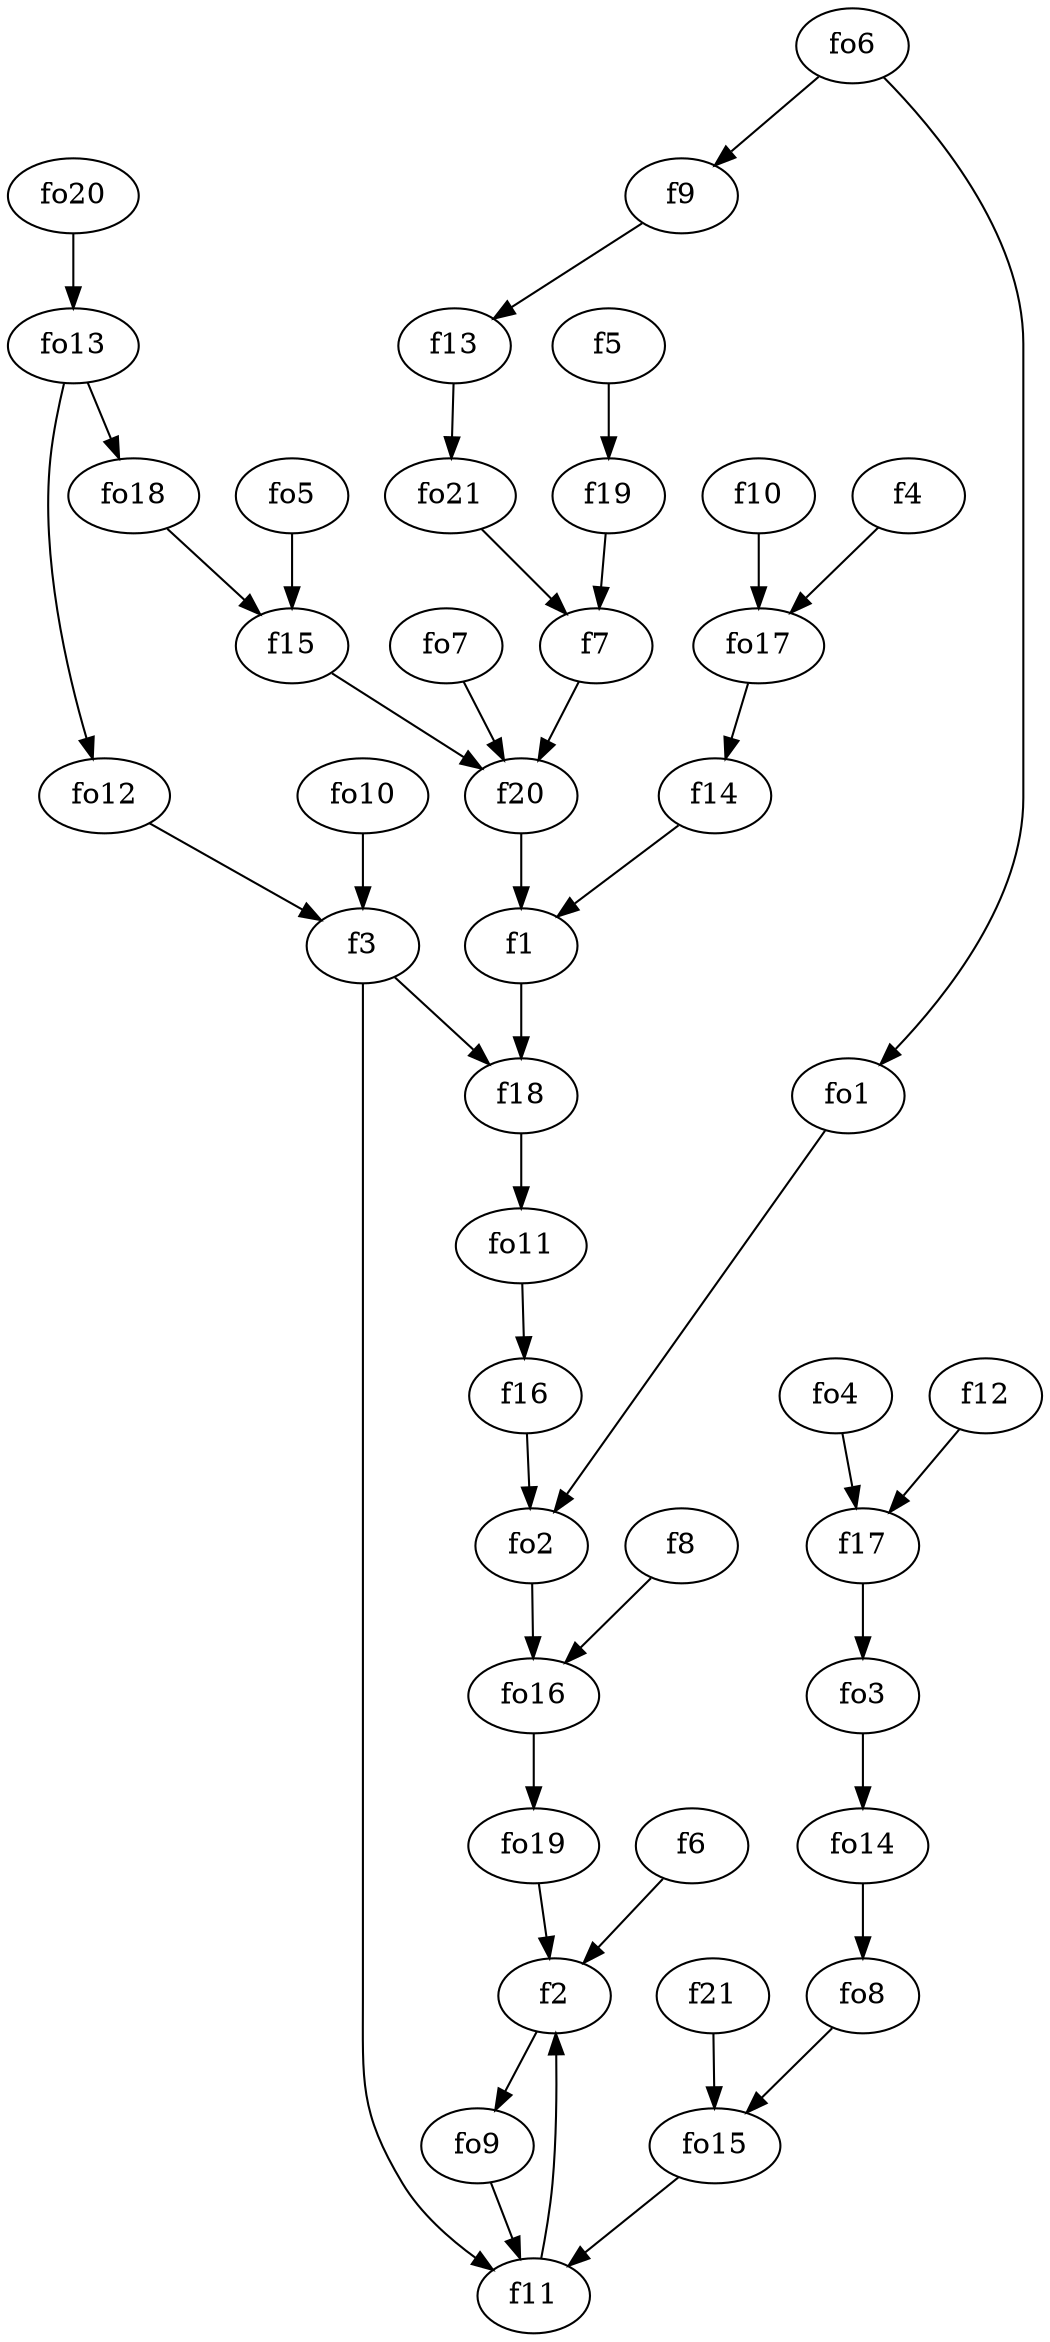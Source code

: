 strict digraph  {
f1;
f2;
f3;
f4;
f5;
f6;
f7;
f8;
f9;
f10;
f11;
f12;
f13;
f14;
f15;
f16;
f17;
f18;
f19;
f20;
f21;
fo1;
fo2;
fo3;
fo4;
fo5;
fo6;
fo7;
fo8;
fo9;
fo10;
fo11;
fo12;
fo13;
fo14;
fo15;
fo16;
fo17;
fo18;
fo19;
fo20;
fo21;
f1 -> f18  [weight=2];
f2 -> fo9  [weight=2];
f3 -> f18  [weight=2];
f3 -> f11  [weight=2];
f4 -> fo17  [weight=2];
f5 -> f19  [weight=2];
f6 -> f2  [weight=2];
f7 -> f20  [weight=2];
f8 -> fo16  [weight=2];
f9 -> f13  [weight=2];
f10 -> fo17  [weight=2];
f11 -> f2  [weight=2];
f12 -> f17  [weight=2];
f13 -> fo21  [weight=2];
f14 -> f1  [weight=2];
f15 -> f20  [weight=2];
f16 -> fo2  [weight=2];
f17 -> fo3  [weight=2];
f18 -> fo11  [weight=2];
f19 -> f7  [weight=2];
f20 -> f1  [weight=2];
f21 -> fo15  [weight=2];
fo1 -> fo2  [weight=2];
fo2 -> fo16  [weight=2];
fo3 -> fo14  [weight=2];
fo4 -> f17  [weight=2];
fo5 -> f15  [weight=2];
fo6 -> fo1  [weight=2];
fo6 -> f9  [weight=2];
fo7 -> f20  [weight=2];
fo8 -> fo15  [weight=2];
fo9 -> f11  [weight=2];
fo10 -> f3  [weight=2];
fo11 -> f16  [weight=2];
fo12 -> f3  [weight=2];
fo13 -> fo12  [weight=2];
fo13 -> fo18  [weight=2];
fo14 -> fo8  [weight=2];
fo15 -> f11  [weight=2];
fo16 -> fo19  [weight=2];
fo17 -> f14  [weight=2];
fo18 -> f15  [weight=2];
fo19 -> f2  [weight=2];
fo20 -> fo13  [weight=2];
fo21 -> f7  [weight=2];
}
